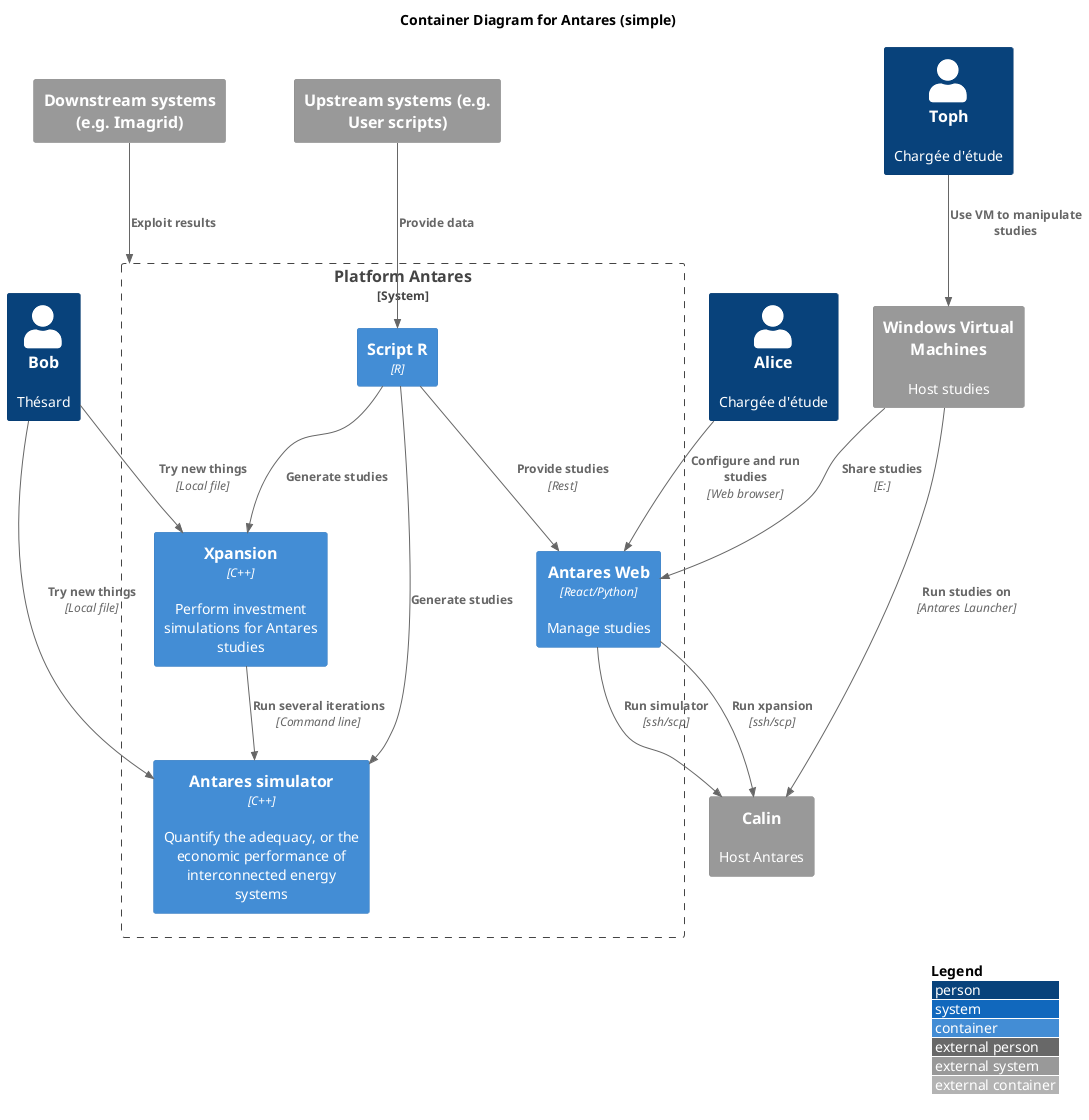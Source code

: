 @startuml
'https://plantuml.com/sequence-diagram
!include <C4/C4_Container>

LAYOUT_WITH_LEGEND()
title Container Diagram for Antares (simple)

Person(Alice, "Alice", "Chargée d'étude")
Person(Toph, "Toph", "Chargée d'étude")
Person(Bob, "Bob", "Thésard")

System_Boundary(antares, "Platform Antares", "Quantify the adequacy, or the economic performance of interconnected energy systems"){
    Container(web, "Antares Web", "React/Python", "Manage studies")
    Container(xpansion, "Xpansion", "C++", "Perform investment simulations for Antares studies")
    Container(simulator, "Antares simulator", "C++", "Quantify the adequacy, or the economic performance of interconnected energy systems")
    Container(scripts, "Script R", "R")
}

Rel(Alice, web, "Configure and run studies", "Web browser")
Rel(Bob, simulator, "Try new things", "Local file")
Rel(Bob, xpansion, "Try new things", "Local file")

System_Ext(calin, "Calin", "Host Antares")

Rel(web, calin, "Run simulator", "ssh/scp")
Rel(web, calin, "Run xpansion", "ssh/scp")
Rel(xpansion, simulator, "Run several iterations", "Command line")
Rel(scripts, simulator, "Generate studies")
Rel(scripts, xpansion, "Generate studies")
Rel(scripts, web, "Provide studies", Rest)

System_Ext(vms, "Windows Virtual Machines", "Host studies")
Rel(Toph, vms, "Use VM to manipulate studies")
Rel(vms, calin, "Run studies on", "Antares Launcher")
Rel(vms, web, "Share studies", "E:")

System_Ext(out, "Downstream systems (e.g. Imagrid)")
Rel(out, antares, "Exploit results")

System_Ext(in, "Upstream systems (e.g. User scripts)")
Rel(in, scripts, "Provide data")
@enduml
